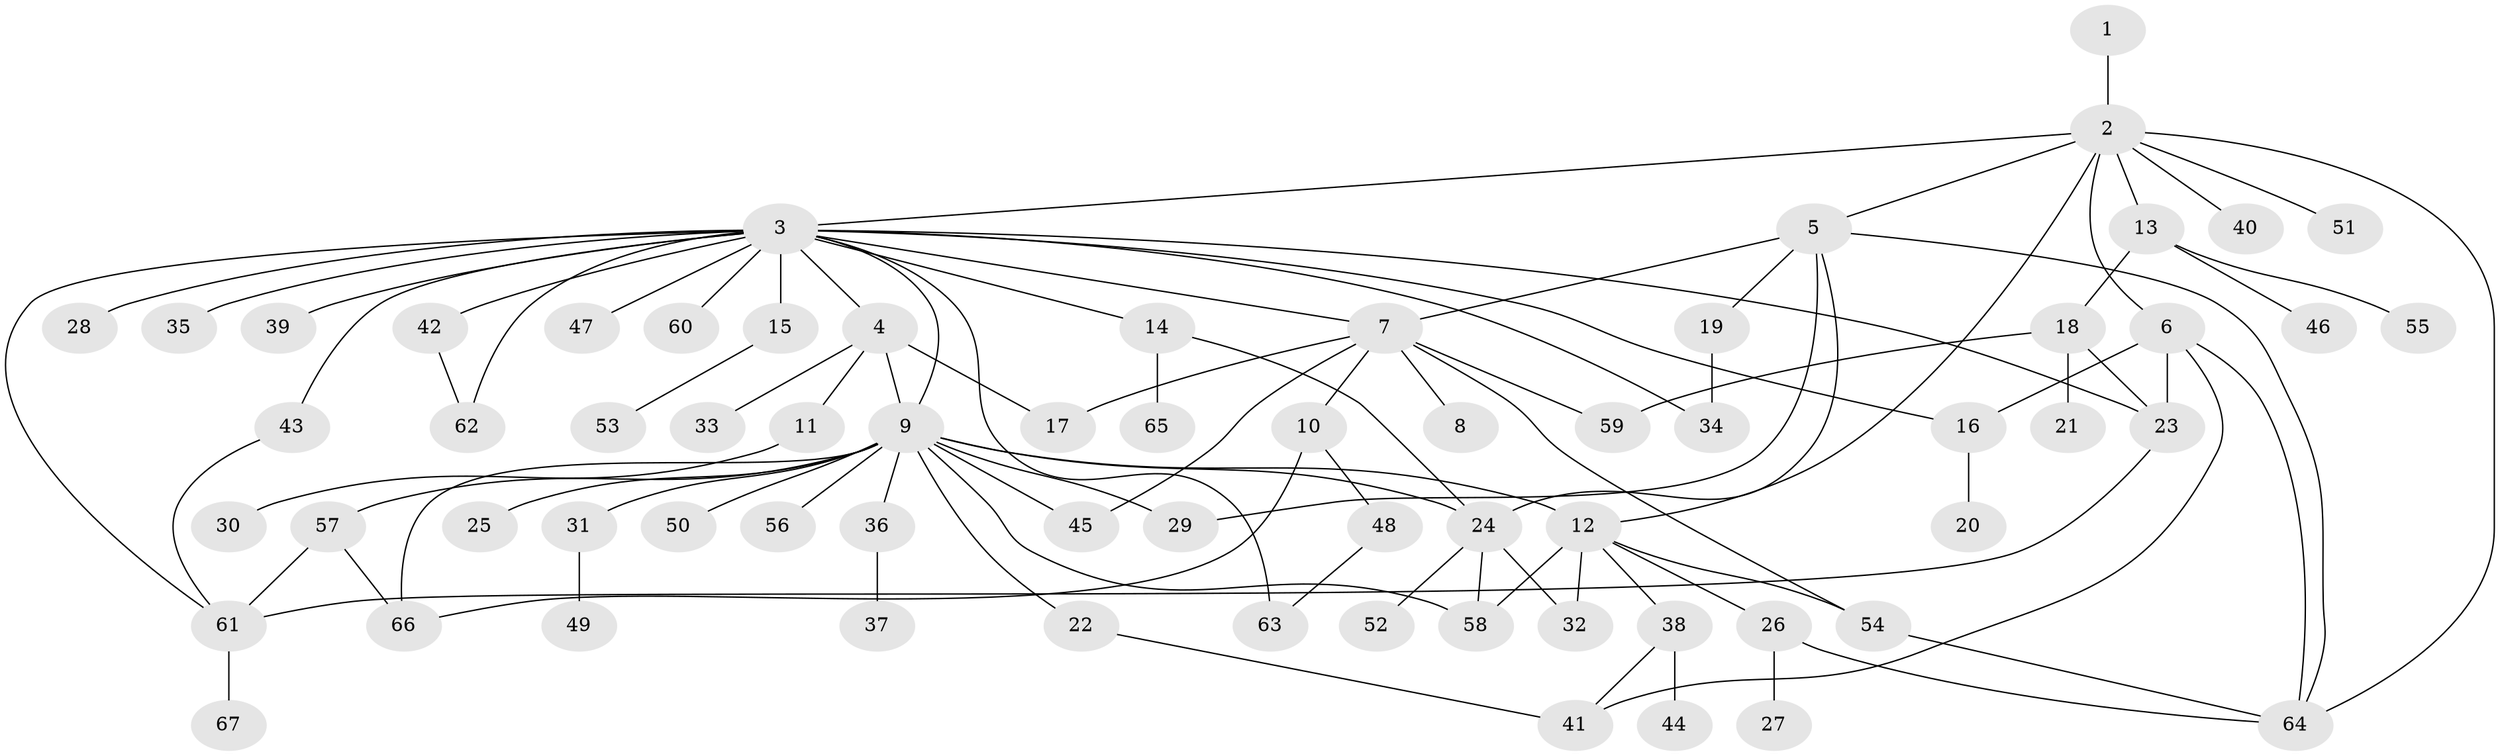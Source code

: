 // coarse degree distribution, {1: 0.48936170212765956, 11: 0.02127659574468085, 20: 0.02127659574468085, 6: 0.0851063829787234, 7: 0.0425531914893617, 13: 0.02127659574468085, 3: 0.0851063829787234, 2: 0.2127659574468085, 5: 0.02127659574468085}
// Generated by graph-tools (version 1.1) at 2025/51/02/27/25 19:51:55]
// undirected, 67 vertices, 96 edges
graph export_dot {
graph [start="1"]
  node [color=gray90,style=filled];
  1;
  2;
  3;
  4;
  5;
  6;
  7;
  8;
  9;
  10;
  11;
  12;
  13;
  14;
  15;
  16;
  17;
  18;
  19;
  20;
  21;
  22;
  23;
  24;
  25;
  26;
  27;
  28;
  29;
  30;
  31;
  32;
  33;
  34;
  35;
  36;
  37;
  38;
  39;
  40;
  41;
  42;
  43;
  44;
  45;
  46;
  47;
  48;
  49;
  50;
  51;
  52;
  53;
  54;
  55;
  56;
  57;
  58;
  59;
  60;
  61;
  62;
  63;
  64;
  65;
  66;
  67;
  1 -- 2;
  2 -- 3;
  2 -- 5;
  2 -- 6;
  2 -- 12;
  2 -- 13;
  2 -- 40;
  2 -- 51;
  2 -- 64;
  3 -- 4;
  3 -- 7;
  3 -- 9;
  3 -- 14;
  3 -- 15;
  3 -- 16;
  3 -- 23;
  3 -- 28;
  3 -- 34;
  3 -- 35;
  3 -- 39;
  3 -- 42;
  3 -- 43;
  3 -- 47;
  3 -- 60;
  3 -- 61;
  3 -- 62;
  3 -- 63;
  4 -- 9;
  4 -- 11;
  4 -- 17;
  4 -- 33;
  5 -- 7;
  5 -- 19;
  5 -- 24;
  5 -- 29;
  5 -- 64;
  6 -- 16;
  6 -- 23;
  6 -- 41;
  6 -- 64;
  7 -- 8;
  7 -- 10;
  7 -- 17;
  7 -- 45;
  7 -- 54;
  7 -- 59;
  9 -- 12;
  9 -- 22;
  9 -- 24;
  9 -- 25;
  9 -- 29;
  9 -- 31;
  9 -- 36;
  9 -- 45;
  9 -- 50;
  9 -- 56;
  9 -- 57;
  9 -- 58;
  9 -- 66;
  10 -- 48;
  10 -- 66;
  11 -- 30;
  12 -- 26;
  12 -- 32;
  12 -- 38;
  12 -- 54;
  12 -- 58;
  13 -- 18;
  13 -- 46;
  13 -- 55;
  14 -- 24;
  14 -- 65;
  15 -- 53;
  16 -- 20;
  18 -- 21;
  18 -- 23;
  18 -- 59;
  19 -- 34;
  22 -- 41;
  23 -- 61;
  24 -- 32;
  24 -- 52;
  24 -- 58;
  26 -- 27;
  26 -- 64;
  31 -- 49;
  36 -- 37;
  38 -- 41;
  38 -- 44;
  42 -- 62;
  43 -- 61;
  48 -- 63;
  54 -- 64;
  57 -- 61;
  57 -- 66;
  61 -- 67;
}
